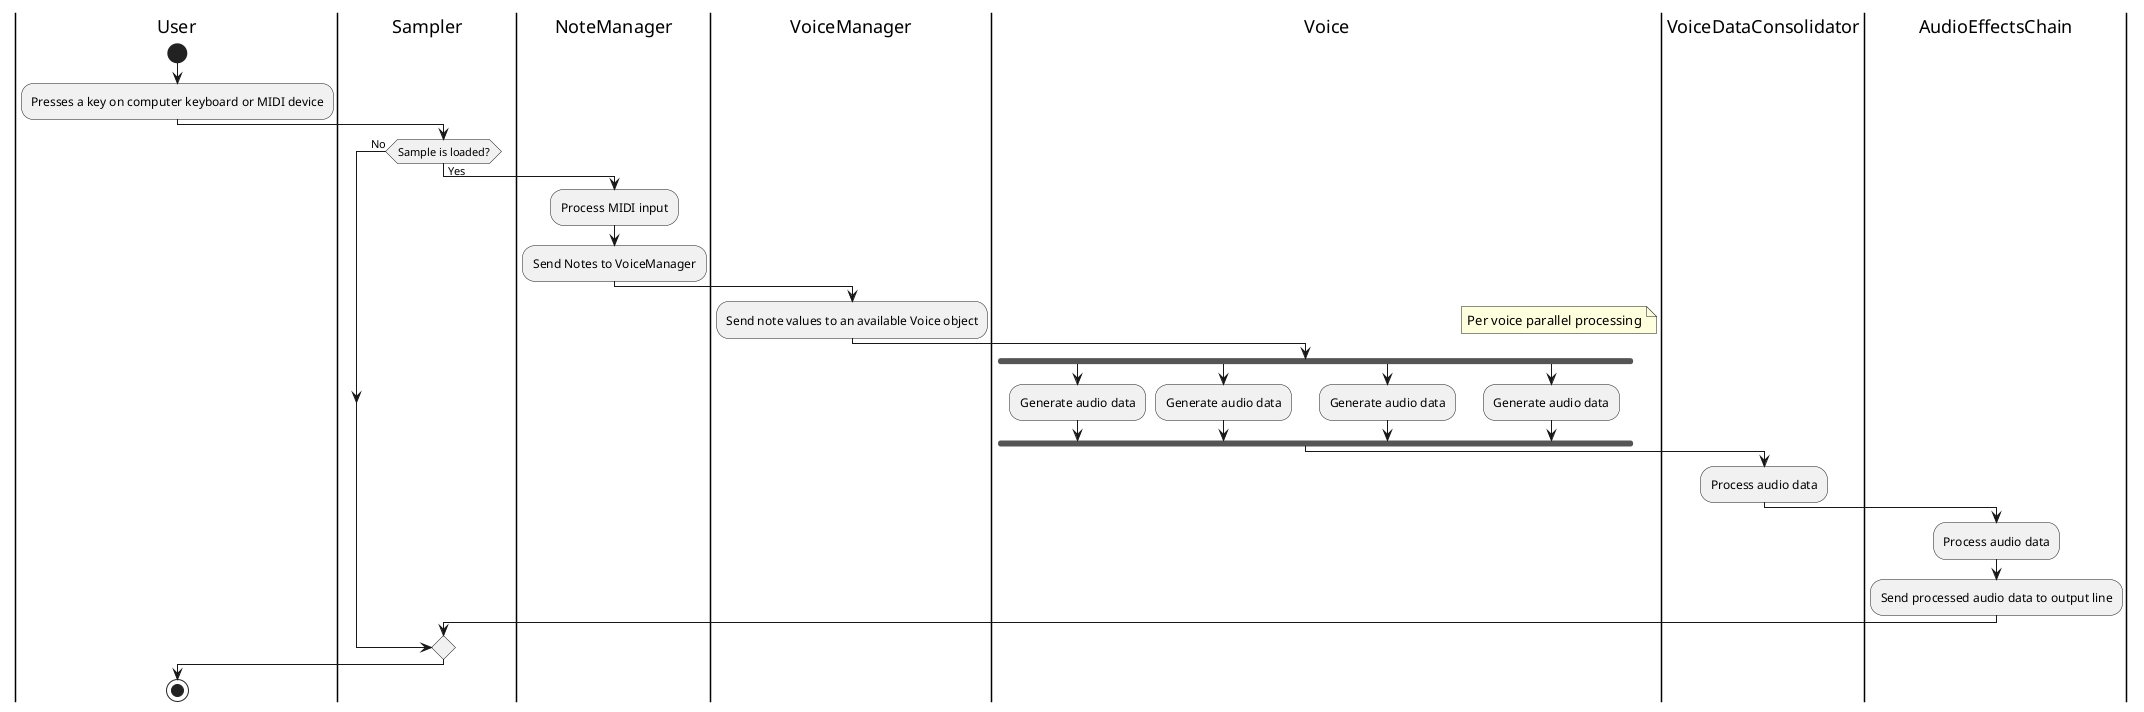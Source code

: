 @startuml

|User|
start
:Presses a key on computer keyboard or MIDI device;

|Sampler|
if (Sample is loaded?) then (Yes)

    |NoteManager|
    :Process MIDI input;
    :Send Notes to VoiceManager;

    |VoiceManager|
    :Send note values to an available Voice object;

    |Voice|
floating note right: Per voice parallel processing
    fork
        :Generate audio data;
    fork again
        :Generate audio data;
    fork again
        :Generate audio data;
    fork again
        :Generate audio data;
    end fork

    |VoiceDataConsolidator|
    :Process audio data;

    |AudioEffectsChain|
    :Process audio data;
    :Send processed audio data to output line;

    |Sampler|

else (No)
endif

|User|
stop


@enduml

